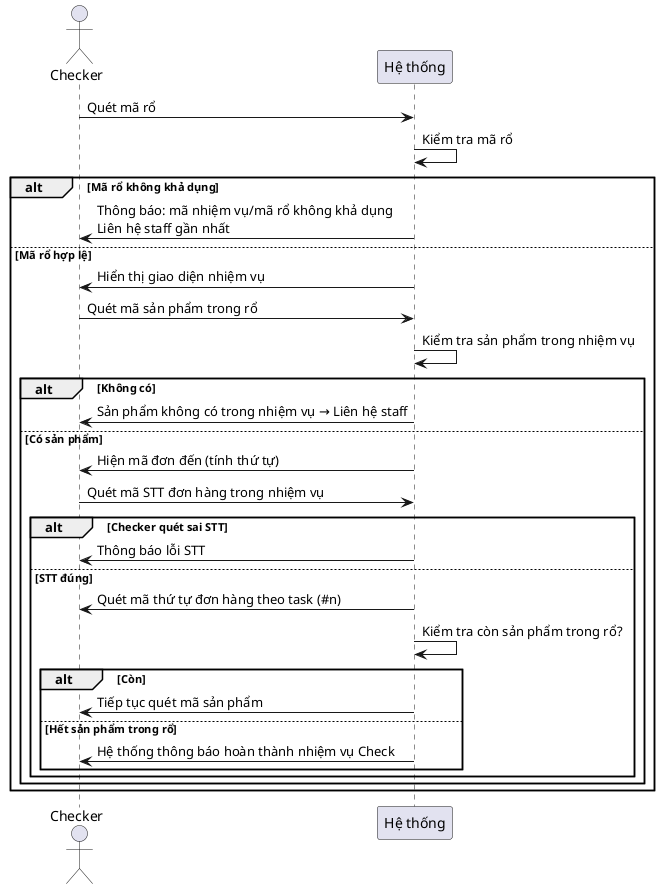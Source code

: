 
@startuml
actor Checker
participant "Hệ thống" as System

Checker -> System : Quét mã rổ
System -> System : Kiểm tra mã rổ
alt Mã rổ không khả dụng
    System -> Checker : Thông báo: mã nhiệm vụ/mã rổ không khả dụng\nLiên hệ staff gần nhất
else Mã rổ hợp lệ
    System -> Checker : Hiển thị giao diện nhiệm vụ
    Checker -> System : Quét mã sản phẩm trong rổ
    System -> System : Kiểm tra sản phẩm trong nhiệm vụ
    alt Không có
        System -> Checker : Sản phẩm không có trong nhiệm vụ → Liên hệ staff
    else Có sản phẩm
        System -> Checker : Hiện mã đơn đến (tính thứ tự)
        Checker -> System : Quét mã STT đơn hàng trong nhiệm vụ
        alt Checker quét sai STT
            System -> Checker : Thông báo lỗi STT
        else STT đúng
            System -> Checker : Quét mã thứ tự đơn hàng theo task (#n)
            System -> System : Kiểm tra còn sản phẩm trong rổ?
            alt Còn
                System -> Checker : Tiếp tục quét mã sản phẩm
            else Hết sản phẩm trong rổ
                System -> Checker : Hệ thống thông báo hoàn thành nhiệm vụ Check
            end
        end
    end
end
@enduml
